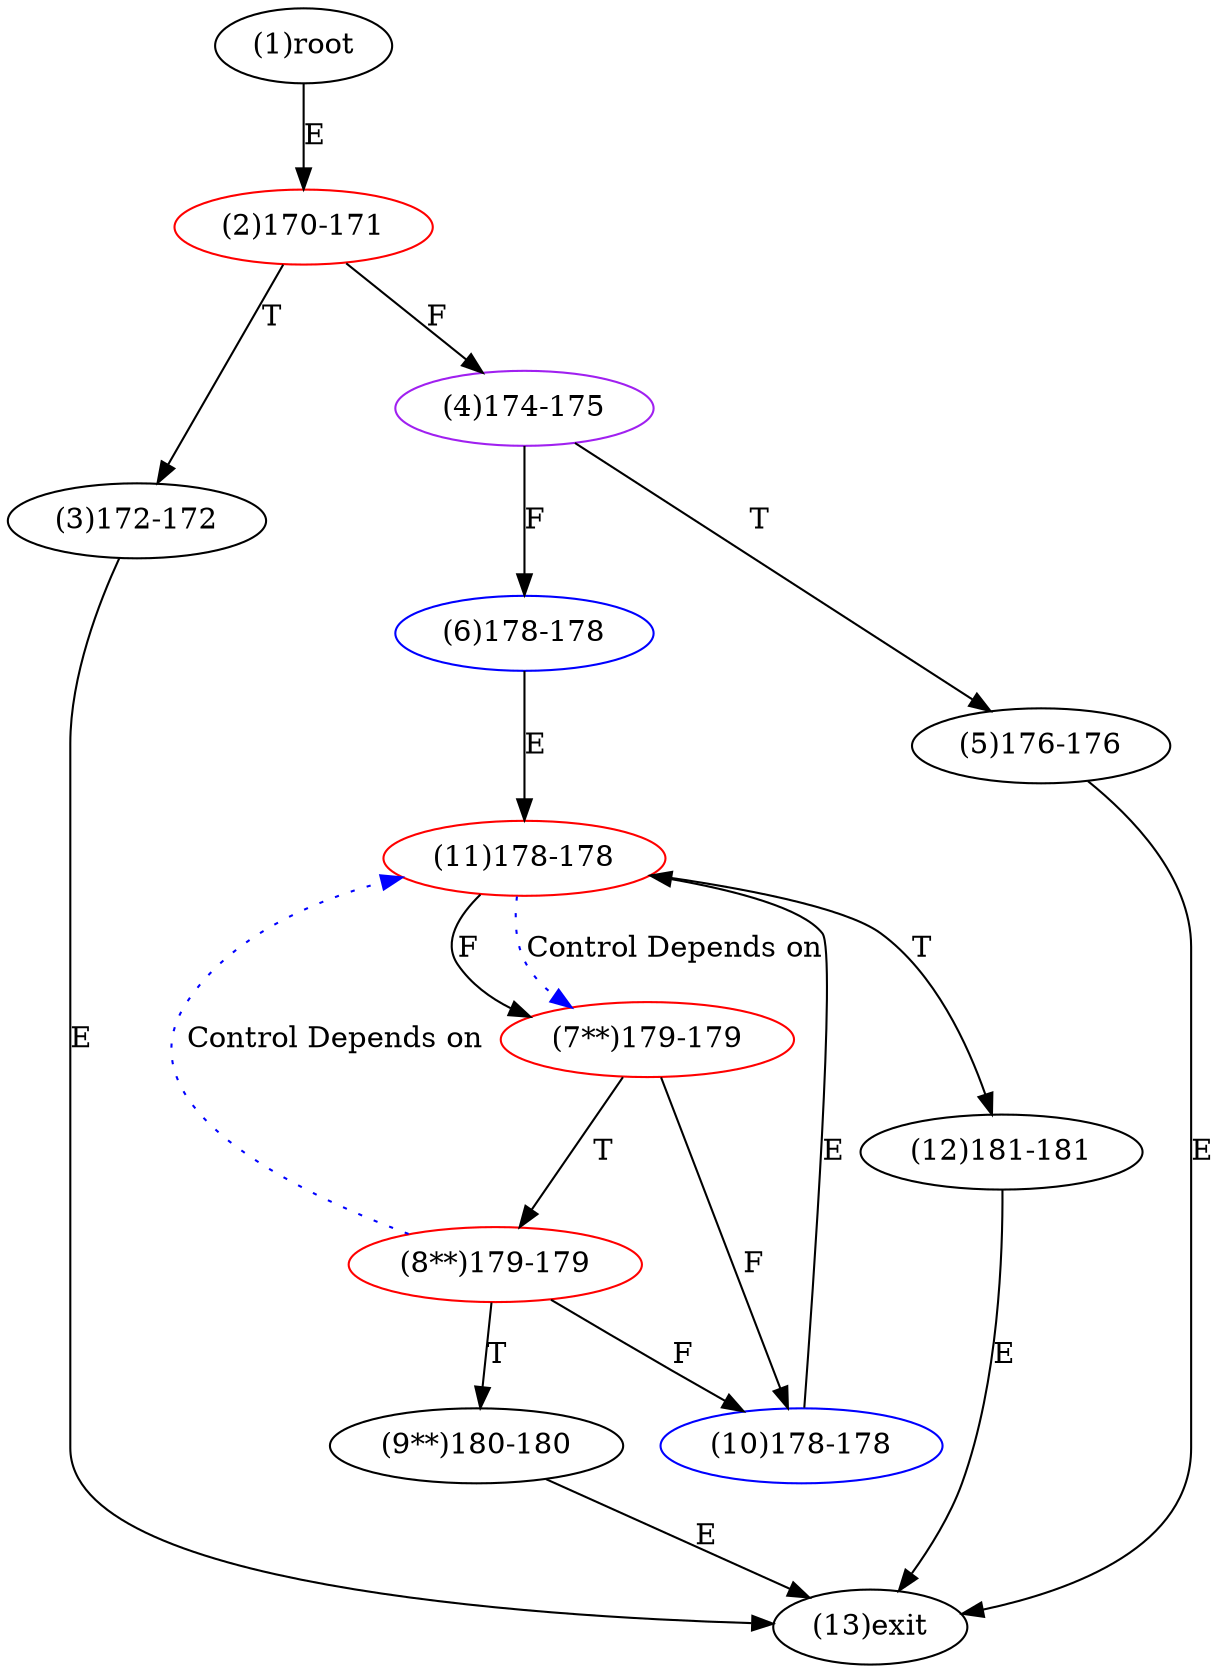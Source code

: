 digraph "" { 
1[ label="(1)root"];
2[ label="(2)170-171",color=red];
3[ label="(3)172-172"];
4[ label="(4)174-175",color=purple];
5[ label="(5)176-176"];
6[ label="(6)178-178",color=blue];
7[ label="(7**)179-179",color=red];
8[ label="(8**)179-179",color=red];
9[ label="(9**)180-180"];
10[ label="(10)178-178",color=blue];
11[ label="(11)178-178",color=red];
12[ label="(12)181-181"];
13[ label="(13)exit"];
1->2[ label="E"];
2->4[ label="F"];
2->3[ label="T"];
3->13[ label="E"];
4->6[ label="F"];
4->5[ label="T"];
5->13[ label="E"];
6->11[ label="E"];
7->10[ label="F"];
7->8[ label="T"];
8->10[ label="F"];
8->9[ label="T"];
9->13[ label="E"];
10->11[ label="E"];
11->7[ label="F"];
11->12[ label="T"];
12->13[ label="E"];
8->11[ color="blue" label="Control Depends on" style = dotted ];
11->7[ color="blue" label="Control Depends on" style = dotted ];
}